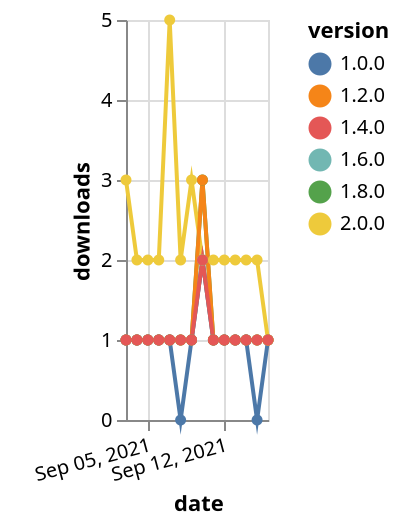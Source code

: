 {"$schema": "https://vega.github.io/schema/vega-lite/v5.json", "description": "A simple bar chart with embedded data.", "data": {"values": [{"date": "2021-09-03", "total": 152, "delta": 1, "version": "1.6.0"}, {"date": "2021-09-04", "total": 153, "delta": 1, "version": "1.6.0"}, {"date": "2021-09-05", "total": 154, "delta": 1, "version": "1.6.0"}, {"date": "2021-09-06", "total": 155, "delta": 1, "version": "1.6.0"}, {"date": "2021-09-07", "total": 156, "delta": 1, "version": "1.6.0"}, {"date": "2021-09-08", "total": 157, "delta": 1, "version": "1.6.0"}, {"date": "2021-09-09", "total": 158, "delta": 1, "version": "1.6.0"}, {"date": "2021-09-10", "total": 160, "delta": 2, "version": "1.6.0"}, {"date": "2021-09-11", "total": 161, "delta": 1, "version": "1.6.0"}, {"date": "2021-09-12", "total": 162, "delta": 1, "version": "1.6.0"}, {"date": "2021-09-13", "total": 163, "delta": 1, "version": "1.6.0"}, {"date": "2021-09-14", "total": 164, "delta": 1, "version": "1.6.0"}, {"date": "2021-09-15", "total": 165, "delta": 1, "version": "1.6.0"}, {"date": "2021-09-16", "total": 166, "delta": 1, "version": "1.6.0"}, {"date": "2021-09-03", "total": 175, "delta": 1, "version": "1.8.0"}, {"date": "2021-09-04", "total": 176, "delta": 1, "version": "1.8.0"}, {"date": "2021-09-05", "total": 177, "delta": 1, "version": "1.8.0"}, {"date": "2021-09-06", "total": 178, "delta": 1, "version": "1.8.0"}, {"date": "2021-09-07", "total": 179, "delta": 1, "version": "1.8.0"}, {"date": "2021-09-08", "total": 180, "delta": 1, "version": "1.8.0"}, {"date": "2021-09-09", "total": 181, "delta": 1, "version": "1.8.0"}, {"date": "2021-09-10", "total": 184, "delta": 3, "version": "1.8.0"}, {"date": "2021-09-11", "total": 185, "delta": 1, "version": "1.8.0"}, {"date": "2021-09-12", "total": 186, "delta": 1, "version": "1.8.0"}, {"date": "2021-09-13", "total": 187, "delta": 1, "version": "1.8.0"}, {"date": "2021-09-14", "total": 188, "delta": 1, "version": "1.8.0"}, {"date": "2021-09-15", "total": 189, "delta": 1, "version": "1.8.0"}, {"date": "2021-09-16", "total": 190, "delta": 1, "version": "1.8.0"}, {"date": "2021-09-03", "total": 229, "delta": 1, "version": "1.0.0"}, {"date": "2021-09-04", "total": 230, "delta": 1, "version": "1.0.0"}, {"date": "2021-09-05", "total": 231, "delta": 1, "version": "1.0.0"}, {"date": "2021-09-06", "total": 232, "delta": 1, "version": "1.0.0"}, {"date": "2021-09-07", "total": 233, "delta": 1, "version": "1.0.0"}, {"date": "2021-09-08", "total": 233, "delta": 0, "version": "1.0.0"}, {"date": "2021-09-09", "total": 234, "delta": 1, "version": "1.0.0"}, {"date": "2021-09-10", "total": 236, "delta": 2, "version": "1.0.0"}, {"date": "2021-09-11", "total": 237, "delta": 1, "version": "1.0.0"}, {"date": "2021-09-12", "total": 238, "delta": 1, "version": "1.0.0"}, {"date": "2021-09-13", "total": 239, "delta": 1, "version": "1.0.0"}, {"date": "2021-09-14", "total": 240, "delta": 1, "version": "1.0.0"}, {"date": "2021-09-15", "total": 240, "delta": 0, "version": "1.0.0"}, {"date": "2021-09-16", "total": 241, "delta": 1, "version": "1.0.0"}, {"date": "2021-09-03", "total": 228, "delta": 3, "version": "2.0.0"}, {"date": "2021-09-04", "total": 230, "delta": 2, "version": "2.0.0"}, {"date": "2021-09-05", "total": 232, "delta": 2, "version": "2.0.0"}, {"date": "2021-09-06", "total": 234, "delta": 2, "version": "2.0.0"}, {"date": "2021-09-07", "total": 239, "delta": 5, "version": "2.0.0"}, {"date": "2021-09-08", "total": 241, "delta": 2, "version": "2.0.0"}, {"date": "2021-09-09", "total": 244, "delta": 3, "version": "2.0.0"}, {"date": "2021-09-10", "total": 246, "delta": 2, "version": "2.0.0"}, {"date": "2021-09-11", "total": 248, "delta": 2, "version": "2.0.0"}, {"date": "2021-09-12", "total": 250, "delta": 2, "version": "2.0.0"}, {"date": "2021-09-13", "total": 252, "delta": 2, "version": "2.0.0"}, {"date": "2021-09-14", "total": 254, "delta": 2, "version": "2.0.0"}, {"date": "2021-09-15", "total": 256, "delta": 2, "version": "2.0.0"}, {"date": "2021-09-16", "total": 257, "delta": 1, "version": "2.0.0"}, {"date": "2021-09-03", "total": 312, "delta": 1, "version": "1.2.0"}, {"date": "2021-09-04", "total": 313, "delta": 1, "version": "1.2.0"}, {"date": "2021-09-05", "total": 314, "delta": 1, "version": "1.2.0"}, {"date": "2021-09-06", "total": 315, "delta": 1, "version": "1.2.0"}, {"date": "2021-09-07", "total": 316, "delta": 1, "version": "1.2.0"}, {"date": "2021-09-08", "total": 317, "delta": 1, "version": "1.2.0"}, {"date": "2021-09-09", "total": 318, "delta": 1, "version": "1.2.0"}, {"date": "2021-09-10", "total": 321, "delta": 3, "version": "1.2.0"}, {"date": "2021-09-11", "total": 322, "delta": 1, "version": "1.2.0"}, {"date": "2021-09-12", "total": 323, "delta": 1, "version": "1.2.0"}, {"date": "2021-09-13", "total": 324, "delta": 1, "version": "1.2.0"}, {"date": "2021-09-14", "total": 325, "delta": 1, "version": "1.2.0"}, {"date": "2021-09-15", "total": 326, "delta": 1, "version": "1.2.0"}, {"date": "2021-09-16", "total": 327, "delta": 1, "version": "1.2.0"}, {"date": "2021-09-03", "total": 172, "delta": 1, "version": "1.4.0"}, {"date": "2021-09-04", "total": 173, "delta": 1, "version": "1.4.0"}, {"date": "2021-09-05", "total": 174, "delta": 1, "version": "1.4.0"}, {"date": "2021-09-06", "total": 175, "delta": 1, "version": "1.4.0"}, {"date": "2021-09-07", "total": 176, "delta": 1, "version": "1.4.0"}, {"date": "2021-09-08", "total": 177, "delta": 1, "version": "1.4.0"}, {"date": "2021-09-09", "total": 178, "delta": 1, "version": "1.4.0"}, {"date": "2021-09-10", "total": 180, "delta": 2, "version": "1.4.0"}, {"date": "2021-09-11", "total": 181, "delta": 1, "version": "1.4.0"}, {"date": "2021-09-12", "total": 182, "delta": 1, "version": "1.4.0"}, {"date": "2021-09-13", "total": 183, "delta": 1, "version": "1.4.0"}, {"date": "2021-09-14", "total": 184, "delta": 1, "version": "1.4.0"}, {"date": "2021-09-15", "total": 185, "delta": 1, "version": "1.4.0"}, {"date": "2021-09-16", "total": 186, "delta": 1, "version": "1.4.0"}]}, "width": "container", "mark": {"type": "line", "point": {"filled": true}}, "encoding": {"x": {"field": "date", "type": "temporal", "timeUnit": "yearmonthdate", "title": "date", "axis": {"labelAngle": -15}}, "y": {"field": "delta", "type": "quantitative", "title": "downloads"}, "color": {"field": "version", "type": "nominal"}, "tooltip": {"field": "delta"}}}